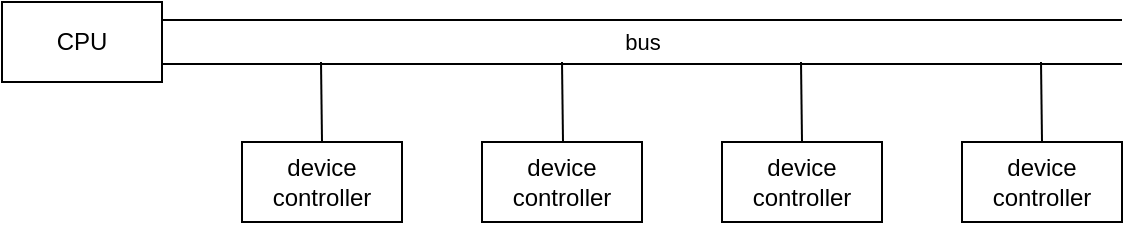 <mxfile version="21.0.10" type="device"><diagram name="Page-1" id="r88WnvRVORwrYFejIt-5"><mxGraphModel dx="678" dy="904" grid="1" gridSize="10" guides="1" tooltips="1" connect="1" arrows="1" fold="1" page="1" pageScale="1" pageWidth="827" pageHeight="1169" math="0" shadow="0"><root><mxCell id="0"/><mxCell id="1" parent="0"/><mxCell id="_B9gCYp1_pOcSZyjMn9U-1" value="CPU" style="rounded=0;whiteSpace=wrap;html=1;" parent="1" vertex="1"><mxGeometry x="40" y="10" width="80" height="40" as="geometry"/></mxCell><mxCell id="_B9gCYp1_pOcSZyjMn9U-2" value="device controller" style="rounded=0;whiteSpace=wrap;html=1;" parent="1" vertex="1"><mxGeometry x="160" y="80" width="80" height="40" as="geometry"/></mxCell><mxCell id="_B9gCYp1_pOcSZyjMn9U-3" value="device controller" style="rounded=0;whiteSpace=wrap;html=1;" parent="1" vertex="1"><mxGeometry x="400" y="80" width="80" height="40" as="geometry"/></mxCell><mxCell id="_B9gCYp1_pOcSZyjMn9U-4" value="device controller" style="rounded=0;whiteSpace=wrap;html=1;" parent="1" vertex="1"><mxGeometry x="280" y="80" width="80" height="40" as="geometry"/></mxCell><mxCell id="_B9gCYp1_pOcSZyjMn9U-5" value="bus" style="shape=link;html=1;rounded=0;width=22;" parent="1" edge="1"><mxGeometry width="100" relative="1" as="geometry"><mxPoint x="120" y="30" as="sourcePoint"/><mxPoint x="600" y="30" as="targetPoint"/></mxGeometry></mxCell><mxCell id="_B9gCYp1_pOcSZyjMn9U-10" value="" style="endArrow=none;html=1;rounded=0;" parent="1" edge="1"><mxGeometry width="50" height="50" relative="1" as="geometry"><mxPoint x="200" y="80" as="sourcePoint"/><mxPoint x="199.5" y="40" as="targetPoint"/></mxGeometry></mxCell><mxCell id="_B9gCYp1_pOcSZyjMn9U-11" value="" style="endArrow=none;html=1;rounded=0;" parent="1" edge="1"><mxGeometry width="50" height="50" relative="1" as="geometry"><mxPoint x="320.5" y="80" as="sourcePoint"/><mxPoint x="320" y="40" as="targetPoint"/></mxGeometry></mxCell><mxCell id="_B9gCYp1_pOcSZyjMn9U-12" value="" style="endArrow=none;html=1;rounded=0;" parent="1" edge="1"><mxGeometry width="50" height="50" relative="1" as="geometry"><mxPoint x="440" y="80" as="sourcePoint"/><mxPoint x="439.5" y="40" as="targetPoint"/></mxGeometry></mxCell><mxCell id="_B9gCYp1_pOcSZyjMn9U-13" value="device controller" style="rounded=0;whiteSpace=wrap;html=1;" parent="1" vertex="1"><mxGeometry x="520" y="80" width="80" height="40" as="geometry"/></mxCell><mxCell id="_B9gCYp1_pOcSZyjMn9U-14" value="" style="endArrow=none;html=1;rounded=0;" parent="1" edge="1"><mxGeometry width="50" height="50" relative="1" as="geometry"><mxPoint x="560" y="80" as="sourcePoint"/><mxPoint x="559.5" y="40" as="targetPoint"/></mxGeometry></mxCell></root></mxGraphModel></diagram></mxfile>